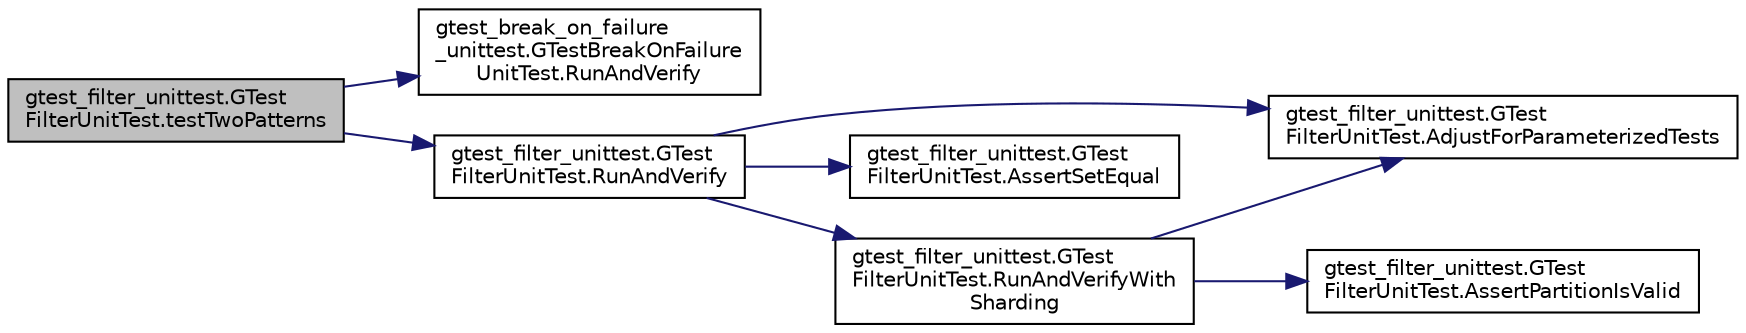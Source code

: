 digraph "gtest_filter_unittest.GTestFilterUnitTest.testTwoPatterns"
{
  edge [fontname="Helvetica",fontsize="10",labelfontname="Helvetica",labelfontsize="10"];
  node [fontname="Helvetica",fontsize="10",shape=record];
  rankdir="LR";
  Node94 [label="gtest_filter_unittest.GTest\lFilterUnitTest.testTwoPatterns",height=0.2,width=0.4,color="black", fillcolor="grey75", style="filled", fontcolor="black"];
  Node94 -> Node95 [color="midnightblue",fontsize="10",style="solid",fontname="Helvetica"];
  Node95 [label="gtest_break_on_failure\l_unittest.GTestBreakOnFailure\lUnitTest.RunAndVerify",height=0.2,width=0.4,color="black", fillcolor="white", style="filled",URL="$classgtest__break__on__failure__unittest_1_1GTestBreakOnFailureUnitTest.html#a0a66475873f545d88655b8bb14368f2e"];
  Node94 -> Node96 [color="midnightblue",fontsize="10",style="solid",fontname="Helvetica"];
  Node96 [label="gtest_filter_unittest.GTest\lFilterUnitTest.RunAndVerify",height=0.2,width=0.4,color="black", fillcolor="white", style="filled",URL="$classgtest__filter__unittest_1_1GTestFilterUnitTest.html#acf341ed9a265b346a050afa9a9a85c65"];
  Node96 -> Node97 [color="midnightblue",fontsize="10",style="solid",fontname="Helvetica"];
  Node97 [label="gtest_filter_unittest.GTest\lFilterUnitTest.AdjustForParameterizedTests",height=0.2,width=0.4,color="black", fillcolor="white", style="filled",URL="$classgtest__filter__unittest_1_1GTestFilterUnitTest.html#a11c48bf404bca6806b14a1a71d169ace"];
  Node96 -> Node98 [color="midnightblue",fontsize="10",style="solid",fontname="Helvetica"];
  Node98 [label="gtest_filter_unittest.GTest\lFilterUnitTest.AssertSetEqual",height=0.2,width=0.4,color="black", fillcolor="white", style="filled",URL="$classgtest__filter__unittest_1_1GTestFilterUnitTest.html#aeebdbdcc59594ad0a69cf11eafe94997"];
  Node96 -> Node99 [color="midnightblue",fontsize="10",style="solid",fontname="Helvetica"];
  Node99 [label="gtest_filter_unittest.GTest\lFilterUnitTest.RunAndVerifyWith\lSharding",height=0.2,width=0.4,color="black", fillcolor="white", style="filled",URL="$classgtest__filter__unittest_1_1GTestFilterUnitTest.html#a2022ed99e18a6e5afd1023b9dd19d6e0"];
  Node99 -> Node97 [color="midnightblue",fontsize="10",style="solid",fontname="Helvetica"];
  Node99 -> Node100 [color="midnightblue",fontsize="10",style="solid",fontname="Helvetica"];
  Node100 [label="gtest_filter_unittest.GTest\lFilterUnitTest.AssertPartitionIsValid",height=0.2,width=0.4,color="black", fillcolor="white", style="filled",URL="$classgtest__filter__unittest_1_1GTestFilterUnitTest.html#a87656eac0cf4136252eef43da0121381"];
}
